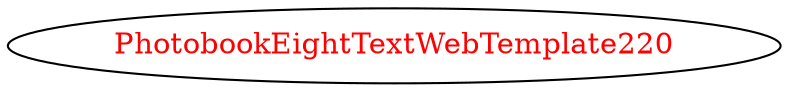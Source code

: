 digraph dependencyGraph {
 concentrate=true;
 ranksep="2.0";
 rankdir="LR"; 
 splines="ortho";
"PhotobookEightTextWebTemplate220" [fontcolor="red"];
}